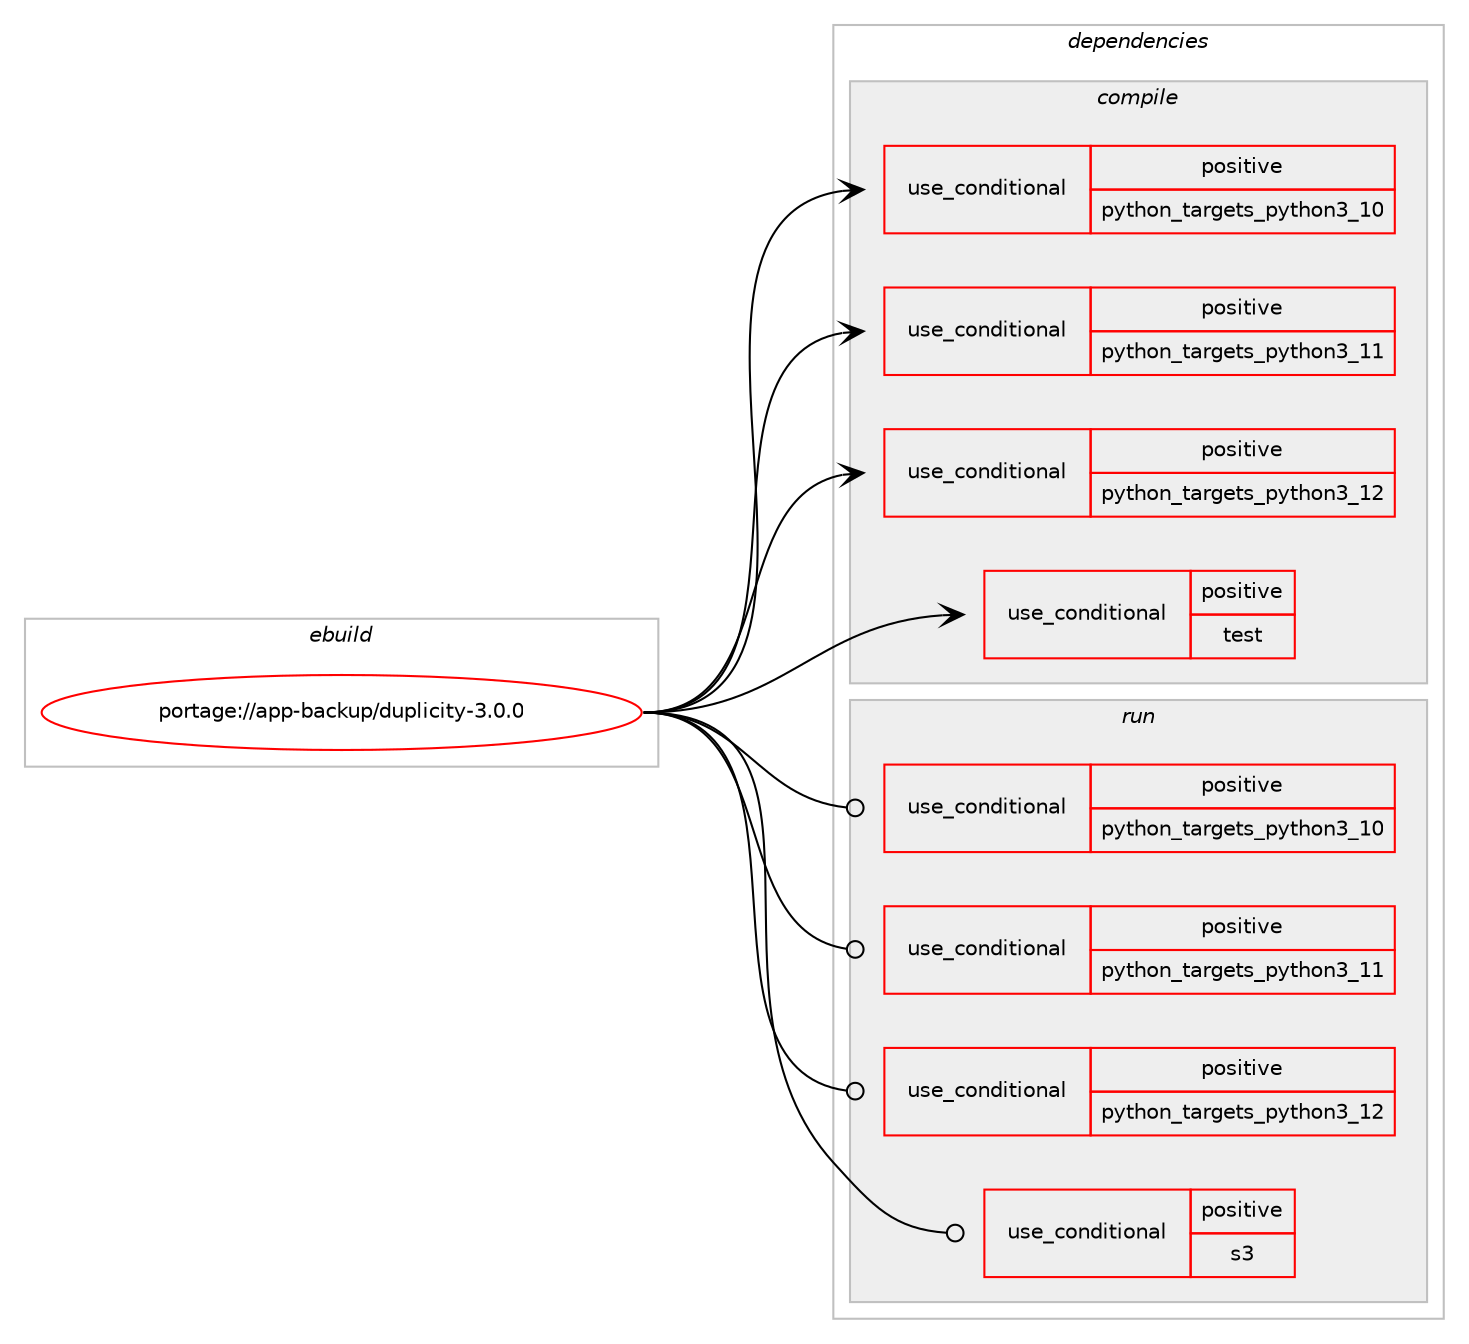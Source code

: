 digraph prolog {

# *************
# Graph options
# *************

newrank=true;
concentrate=true;
compound=true;
graph [rankdir=LR,fontname=Helvetica,fontsize=10,ranksep=1.5];#, ranksep=2.5, nodesep=0.2];
edge  [arrowhead=vee];
node  [fontname=Helvetica,fontsize=10];

# **********
# The ebuild
# **********

subgraph cluster_leftcol {
color=gray;
rank=same;
label=<<i>ebuild</i>>;
id [label="portage://app-backup/duplicity-3.0.0", color=red, width=4, href="../app-backup/duplicity-3.0.0.svg"];
}

# ****************
# The dependencies
# ****************

subgraph cluster_midcol {
color=gray;
label=<<i>dependencies</i>>;
subgraph cluster_compile {
fillcolor="#eeeeee";
style=filled;
label=<<i>compile</i>>;
subgraph cond2582 {
dependency3879 [label=<<TABLE BORDER="0" CELLBORDER="1" CELLSPACING="0" CELLPADDING="4"><TR><TD ROWSPAN="3" CELLPADDING="10">use_conditional</TD></TR><TR><TD>positive</TD></TR><TR><TD>python_targets_python3_10</TD></TR></TABLE>>, shape=none, color=red];
# *** BEGIN UNKNOWN DEPENDENCY TYPE (TODO) ***
# dependency3879 -> package_dependency(portage://app-backup/duplicity-3.0.0,install,no,dev-lang,python,none,[,,],[slot(3.10)],[])
# *** END UNKNOWN DEPENDENCY TYPE (TODO) ***

}
id:e -> dependency3879:w [weight=20,style="solid",arrowhead="vee"];
subgraph cond2583 {
dependency3880 [label=<<TABLE BORDER="0" CELLBORDER="1" CELLSPACING="0" CELLPADDING="4"><TR><TD ROWSPAN="3" CELLPADDING="10">use_conditional</TD></TR><TR><TD>positive</TD></TR><TR><TD>python_targets_python3_11</TD></TR></TABLE>>, shape=none, color=red];
# *** BEGIN UNKNOWN DEPENDENCY TYPE (TODO) ***
# dependency3880 -> package_dependency(portage://app-backup/duplicity-3.0.0,install,no,dev-lang,python,none,[,,],[slot(3.11)],[])
# *** END UNKNOWN DEPENDENCY TYPE (TODO) ***

}
id:e -> dependency3880:w [weight=20,style="solid",arrowhead="vee"];
subgraph cond2584 {
dependency3881 [label=<<TABLE BORDER="0" CELLBORDER="1" CELLSPACING="0" CELLPADDING="4"><TR><TD ROWSPAN="3" CELLPADDING="10">use_conditional</TD></TR><TR><TD>positive</TD></TR><TR><TD>python_targets_python3_12</TD></TR></TABLE>>, shape=none, color=red];
# *** BEGIN UNKNOWN DEPENDENCY TYPE (TODO) ***
# dependency3881 -> package_dependency(portage://app-backup/duplicity-3.0.0,install,no,dev-lang,python,none,[,,],[slot(3.12)],[])
# *** END UNKNOWN DEPENDENCY TYPE (TODO) ***

}
id:e -> dependency3881:w [weight=20,style="solid",arrowhead="vee"];
subgraph cond2585 {
dependency3882 [label=<<TABLE BORDER="0" CELLBORDER="1" CELLSPACING="0" CELLPADDING="4"><TR><TD ROWSPAN="3" CELLPADDING="10">use_conditional</TD></TR><TR><TD>positive</TD></TR><TR><TD>test</TD></TR></TABLE>>, shape=none, color=red];
# *** BEGIN UNKNOWN DEPENDENCY TYPE (TODO) ***
# dependency3882 -> package_dependency(portage://app-backup/duplicity-3.0.0,install,no,app-arch,par2cmdline,none,[,,],[],[])
# *** END UNKNOWN DEPENDENCY TYPE (TODO) ***

# *** BEGIN UNKNOWN DEPENDENCY TYPE (TODO) ***
# dependency3882 -> package_dependency(portage://app-backup/duplicity-3.0.0,install,no,dev-python,mock,none,[,,],[],[use(optenable(python_targets_python3_10),negative),use(optenable(python_targets_python3_11),negative),use(optenable(python_targets_python3_12),negative)])
# *** END UNKNOWN DEPENDENCY TYPE (TODO) ***

# *** BEGIN UNKNOWN DEPENDENCY TYPE (TODO) ***
# dependency3882 -> package_dependency(portage://app-backup/duplicity-3.0.0,install,no,dev-python,pexpect,none,[,,],[],[use(optenable(python_targets_python3_10),negative),use(optenable(python_targets_python3_11),negative),use(optenable(python_targets_python3_12),negative)])
# *** END UNKNOWN DEPENDENCY TYPE (TODO) ***

}
id:e -> dependency3882:w [weight=20,style="solid",arrowhead="vee"];
# *** BEGIN UNKNOWN DEPENDENCY TYPE (TODO) ***
# id -> package_dependency(portage://app-backup/duplicity-3.0.0,install,no,app-crypt,gnupg,none,[,,],[],[])
# *** END UNKNOWN DEPENDENCY TYPE (TODO) ***

# *** BEGIN UNKNOWN DEPENDENCY TYPE (TODO) ***
# id -> package_dependency(portage://app-backup/duplicity-3.0.0,install,no,dev-python,fasteners,none,[,,],[],[use(optenable(python_targets_python3_10),negative),use(optenable(python_targets_python3_11),negative),use(optenable(python_targets_python3_12),negative)])
# *** END UNKNOWN DEPENDENCY TYPE (TODO) ***

# *** BEGIN UNKNOWN DEPENDENCY TYPE (TODO) ***
# id -> package_dependency(portage://app-backup/duplicity-3.0.0,install,no,dev-python,setuptools,none,[,,],[],[use(optenable(python_targets_python3_10),negative),use(optenable(python_targets_python3_11),negative),use(optenable(python_targets_python3_12),negative)])
# *** END UNKNOWN DEPENDENCY TYPE (TODO) ***

# *** BEGIN UNKNOWN DEPENDENCY TYPE (TODO) ***
# id -> package_dependency(portage://app-backup/duplicity-3.0.0,install,no,dev-python,setuptools-scm,none,[,,],[],[use(optenable(python_targets_python3_10),negative),use(optenable(python_targets_python3_11),negative),use(optenable(python_targets_python3_12),negative)])
# *** END UNKNOWN DEPENDENCY TYPE (TODO) ***

# *** BEGIN UNKNOWN DEPENDENCY TYPE (TODO) ***
# id -> package_dependency(portage://app-backup/duplicity-3.0.0,install,no,net-libs,librsync,none,[,,],[],[])
# *** END UNKNOWN DEPENDENCY TYPE (TODO) ***

}
subgraph cluster_compileandrun {
fillcolor="#eeeeee";
style=filled;
label=<<i>compile and run</i>>;
}
subgraph cluster_run {
fillcolor="#eeeeee";
style=filled;
label=<<i>run</i>>;
subgraph cond2586 {
dependency3883 [label=<<TABLE BORDER="0" CELLBORDER="1" CELLSPACING="0" CELLPADDING="4"><TR><TD ROWSPAN="3" CELLPADDING="10">use_conditional</TD></TR><TR><TD>positive</TD></TR><TR><TD>python_targets_python3_10</TD></TR></TABLE>>, shape=none, color=red];
# *** BEGIN UNKNOWN DEPENDENCY TYPE (TODO) ***
# dependency3883 -> package_dependency(portage://app-backup/duplicity-3.0.0,run,no,dev-lang,python,none,[,,],[slot(3.10)],[])
# *** END UNKNOWN DEPENDENCY TYPE (TODO) ***

}
id:e -> dependency3883:w [weight=20,style="solid",arrowhead="odot"];
subgraph cond2587 {
dependency3884 [label=<<TABLE BORDER="0" CELLBORDER="1" CELLSPACING="0" CELLPADDING="4"><TR><TD ROWSPAN="3" CELLPADDING="10">use_conditional</TD></TR><TR><TD>positive</TD></TR><TR><TD>python_targets_python3_11</TD></TR></TABLE>>, shape=none, color=red];
# *** BEGIN UNKNOWN DEPENDENCY TYPE (TODO) ***
# dependency3884 -> package_dependency(portage://app-backup/duplicity-3.0.0,run,no,dev-lang,python,none,[,,],[slot(3.11)],[])
# *** END UNKNOWN DEPENDENCY TYPE (TODO) ***

}
id:e -> dependency3884:w [weight=20,style="solid",arrowhead="odot"];
subgraph cond2588 {
dependency3885 [label=<<TABLE BORDER="0" CELLBORDER="1" CELLSPACING="0" CELLPADDING="4"><TR><TD ROWSPAN="3" CELLPADDING="10">use_conditional</TD></TR><TR><TD>positive</TD></TR><TR><TD>python_targets_python3_12</TD></TR></TABLE>>, shape=none, color=red];
# *** BEGIN UNKNOWN DEPENDENCY TYPE (TODO) ***
# dependency3885 -> package_dependency(portage://app-backup/duplicity-3.0.0,run,no,dev-lang,python,none,[,,],[slot(3.12)],[])
# *** END UNKNOWN DEPENDENCY TYPE (TODO) ***

}
id:e -> dependency3885:w [weight=20,style="solid",arrowhead="odot"];
subgraph cond2589 {
dependency3886 [label=<<TABLE BORDER="0" CELLBORDER="1" CELLSPACING="0" CELLPADDING="4"><TR><TD ROWSPAN="3" CELLPADDING="10">use_conditional</TD></TR><TR><TD>positive</TD></TR><TR><TD>s3</TD></TR></TABLE>>, shape=none, color=red];
# *** BEGIN UNKNOWN DEPENDENCY TYPE (TODO) ***
# dependency3886 -> package_dependency(portage://app-backup/duplicity-3.0.0,run,no,dev-python,boto3,none,[,,],[],[use(optenable(python_targets_python3_10),negative),use(optenable(python_targets_python3_11),negative),use(optenable(python_targets_python3_12),negative)])
# *** END UNKNOWN DEPENDENCY TYPE (TODO) ***

}
id:e -> dependency3886:w [weight=20,style="solid",arrowhead="odot"];
# *** BEGIN UNKNOWN DEPENDENCY TYPE (TODO) ***
# id -> package_dependency(portage://app-backup/duplicity-3.0.0,run,no,app-crypt,gnupg,none,[,,],[],[])
# *** END UNKNOWN DEPENDENCY TYPE (TODO) ***

# *** BEGIN UNKNOWN DEPENDENCY TYPE (TODO) ***
# id -> package_dependency(portage://app-backup/duplicity-3.0.0,run,no,dev-python,fasteners,none,[,,],[],[use(optenable(python_targets_python3_10),negative),use(optenable(python_targets_python3_11),negative),use(optenable(python_targets_python3_12),negative)])
# *** END UNKNOWN DEPENDENCY TYPE (TODO) ***

# *** BEGIN UNKNOWN DEPENDENCY TYPE (TODO) ***
# id -> package_dependency(portage://app-backup/duplicity-3.0.0,run,no,dev-python,paramiko,none,[,,],[],[use(optenable(python_targets_python3_10),negative),use(optenable(python_targets_python3_11),negative),use(optenable(python_targets_python3_12),negative)])
# *** END UNKNOWN DEPENDENCY TYPE (TODO) ***

# *** BEGIN UNKNOWN DEPENDENCY TYPE (TODO) ***
# id -> package_dependency(portage://app-backup/duplicity-3.0.0,run,no,net-libs,librsync,none,[,,],[],[])
# *** END UNKNOWN DEPENDENCY TYPE (TODO) ***

}
}

# **************
# The candidates
# **************

subgraph cluster_choices {
rank=same;
color=gray;
label=<<i>candidates</i>>;

}

}
